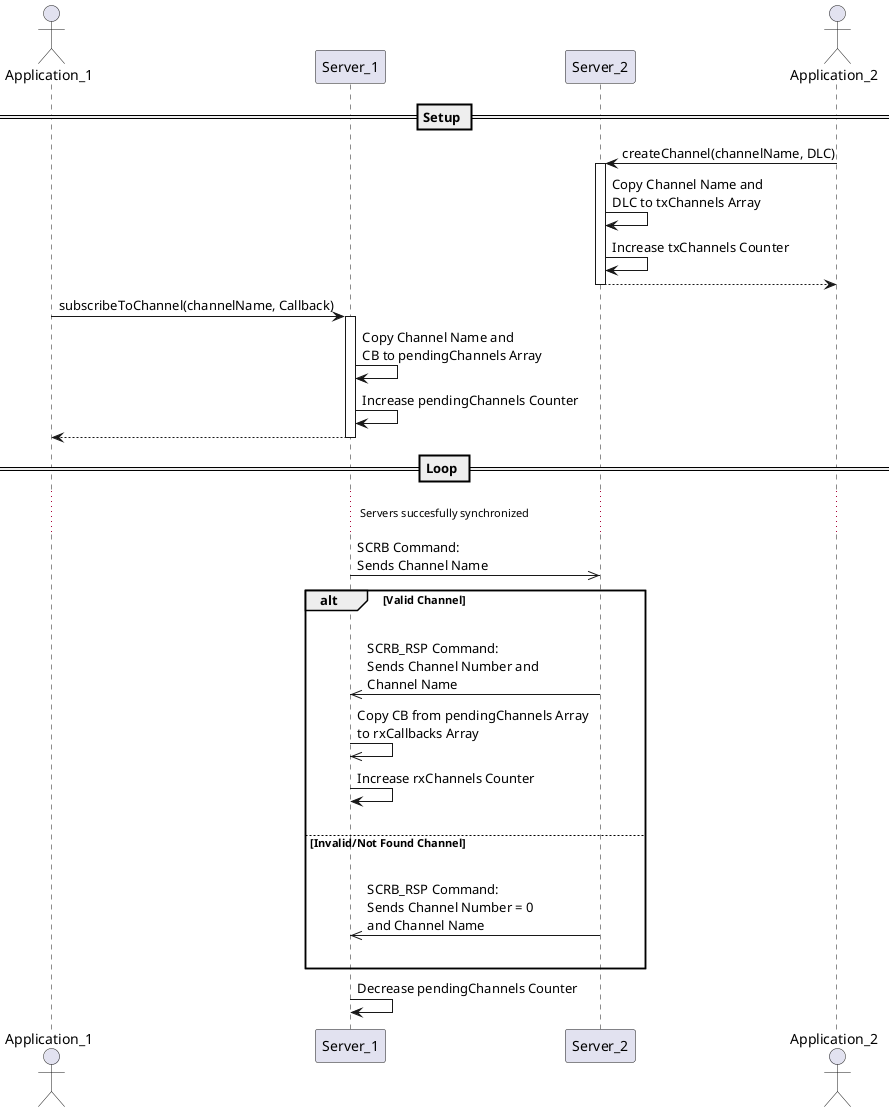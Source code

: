 @startuml Subscribe to Channels

actor Application_1 as app1
participant Server_1 as s1
participant Server_2 as s2
actor Application_2 as app2


== Setup ==

app2 -> s2 ++: createChannel(channelName, DLC)
s2 -> s2 : Copy Channel Name and\nDLC to txChannels Array
s2 -> s2 : Increase txChannels Counter
return

app1 -> s1 ++: subscribeToChannel(channelName, Callback)
s1 -> s1 : Copy Channel Name and\nCB to pendingChannels Array
s1 -> s1 : Increase pendingChannels Counter
return


== Loop ==
...Servers succesfully synchronized...

s1 ->> s2: SCRB Command:\nSends Channel Name

alt Valid Channel
    |||
    s2 ->> s1: SCRB_RSP Command:\nSends Channel Number and\nChannel Name
    s1 ->> s1: Copy CB from pendingChannels Array\nto rxCallbacks Array
    s1 -> s1 : Increase rxChannels Counter
    |||
else Invalid/Not Found Channel
    |||
    s2 ->> s1: SCRB_RSP Command:\nSends Channel Number = 0\nand Channel Name
    |||
end

s1 -> s1 : Decrease pendingChannels Counter

@enduml